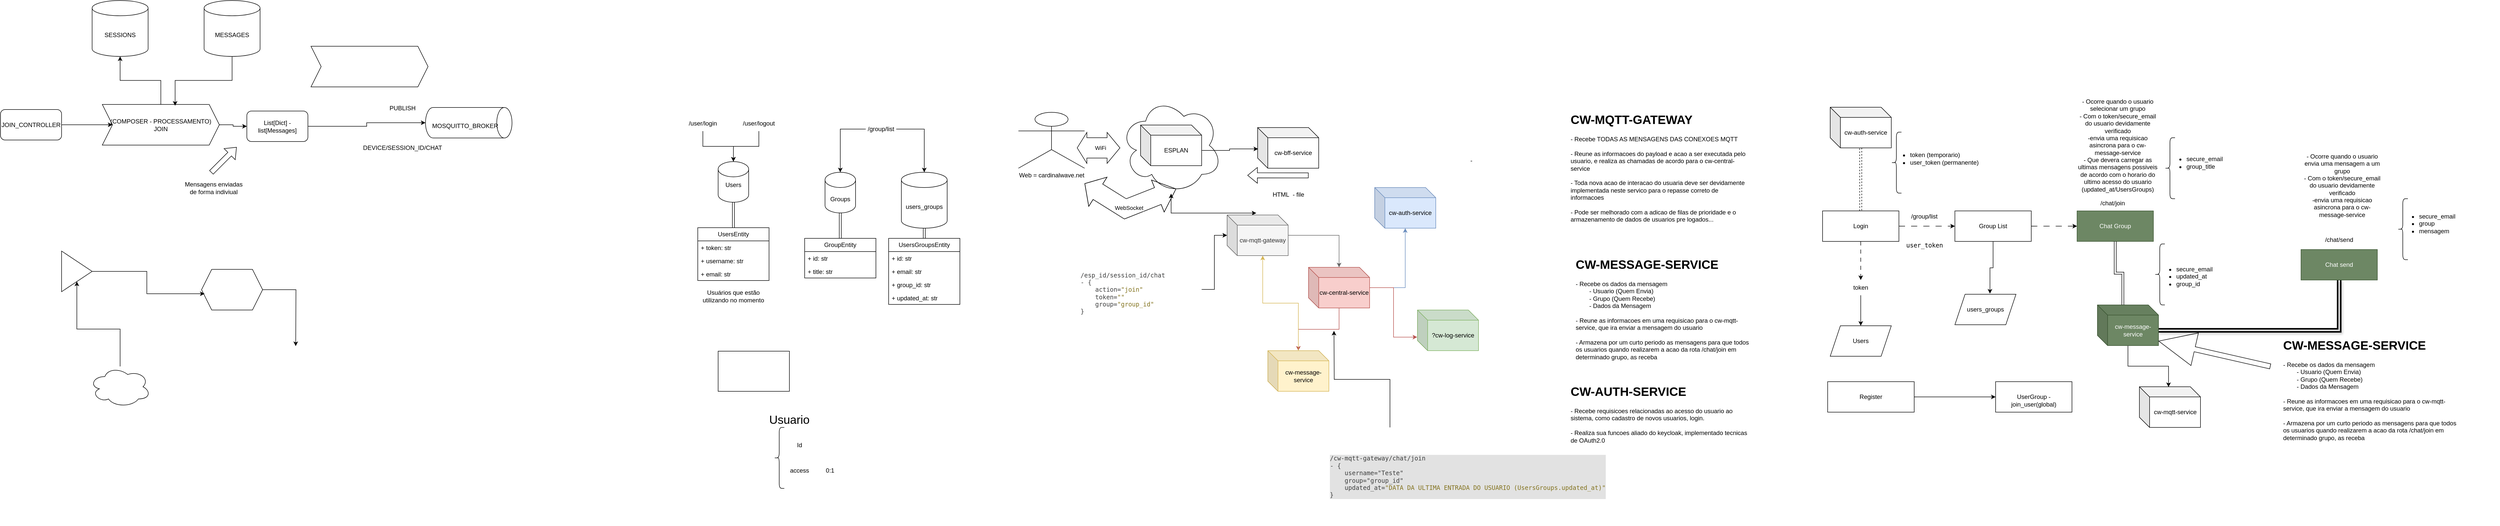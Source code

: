 <mxfile version="22.1.22" type="embed">
  <diagram name="Page-1" id="2X0-96u4QmUKPSBAWyLH">
    <mxGraphModel dx="3085" dy="717" grid="1" gridSize="10" guides="1" tooltips="1" connect="1" arrows="1" fold="1" page="1" pageScale="1" pageWidth="827" pageHeight="1169" math="0" shadow="0">
      <root>
        <mxCell id="0" />
        <mxCell id="1" parent="0" />
        <mxCell id="76" value="" style="ellipse;shape=cloud;whiteSpace=wrap;html=1;" parent="1" vertex="1">
          <mxGeometry x="1250" y="300" width="200" height="190" as="geometry" />
        </mxCell>
        <mxCell id="vWa0U6T1P3jZfGN8kKXu-6" style="edgeStyle=orthogonalEdgeStyle;rounded=0;orthogonalLoop=1;jettySize=auto;html=1;entryX=0.5;entryY=0;entryDx=0;entryDy=0;shape=link;" parent="1" source="vWa0U6T1P3jZfGN8kKXu-1" target="vWa0U6T1P3jZfGN8kKXu-2" edge="1">
          <mxGeometry relative="1" as="geometry" />
        </mxCell>
        <mxCell id="vWa0U6T1P3jZfGN8kKXu-1" value="Users&lt;div&gt;&lt;br&gt;&lt;/div&gt;" style="shape=cylinder3;whiteSpace=wrap;html=1;boundedLbl=1;backgroundOutline=1;size=15;" parent="1" vertex="1">
          <mxGeometry x="460" y="427" width="60" height="80" as="geometry" />
        </mxCell>
        <mxCell id="vWa0U6T1P3jZfGN8kKXu-2" value="UsersEntity" style="swimlane;fontStyle=0;childLayout=stackLayout;horizontal=1;startSize=26;fillColor=none;horizontalStack=0;resizeParent=1;resizeParentMax=0;resizeLast=0;collapsible=1;marginBottom=0;whiteSpace=wrap;html=1;" parent="1" vertex="1">
          <mxGeometry x="420" y="557" width="140" height="104" as="geometry" />
        </mxCell>
        <mxCell id="vWa0U6T1P3jZfGN8kKXu-3" value="+ token: str" style="text;strokeColor=none;fillColor=none;align=left;verticalAlign=top;spacingLeft=4;spacingRight=4;overflow=hidden;rotatable=0;points=[[0,0.5],[1,0.5]];portConstraint=eastwest;whiteSpace=wrap;html=1;" parent="vWa0U6T1P3jZfGN8kKXu-2" vertex="1">
          <mxGeometry y="26" width="140" height="26" as="geometry" />
        </mxCell>
        <mxCell id="vWa0U6T1P3jZfGN8kKXu-4" value="+ username: str" style="text;strokeColor=none;fillColor=none;align=left;verticalAlign=top;spacingLeft=4;spacingRight=4;overflow=hidden;rotatable=0;points=[[0,0.5],[1,0.5]];portConstraint=eastwest;whiteSpace=wrap;html=1;" parent="vWa0U6T1P3jZfGN8kKXu-2" vertex="1">
          <mxGeometry y="52" width="140" height="26" as="geometry" />
        </mxCell>
        <mxCell id="vWa0U6T1P3jZfGN8kKXu-5" value="+ email: str" style="text;strokeColor=none;fillColor=none;align=left;verticalAlign=top;spacingLeft=4;spacingRight=4;overflow=hidden;rotatable=0;points=[[0,0.5],[1,0.5]];portConstraint=eastwest;whiteSpace=wrap;html=1;" parent="vWa0U6T1P3jZfGN8kKXu-2" vertex="1">
          <mxGeometry y="78" width="140" height="26" as="geometry" />
        </mxCell>
        <mxCell id="vWa0U6T1P3jZfGN8kKXu-11" style="edgeStyle=orthogonalEdgeStyle;rounded=0;orthogonalLoop=1;jettySize=auto;html=1;entryX=0.5;entryY=0;entryDx=0;entryDy=0;shape=link;" parent="1" source="vWa0U6T1P3jZfGN8kKXu-12" target="vWa0U6T1P3jZfGN8kKXu-13" edge="1">
          <mxGeometry relative="1" as="geometry" />
        </mxCell>
        <mxCell id="vWa0U6T1P3jZfGN8kKXu-12" value="&lt;div&gt;Groups&lt;/div&gt;" style="shape=cylinder3;whiteSpace=wrap;html=1;boundedLbl=1;backgroundOutline=1;size=15;" parent="1" vertex="1">
          <mxGeometry x="670" y="448" width="60" height="80" as="geometry" />
        </mxCell>
        <mxCell id="vWa0U6T1P3jZfGN8kKXu-13" value="GroupEntity" style="swimlane;fontStyle=0;childLayout=stackLayout;horizontal=1;startSize=26;fillColor=none;horizontalStack=0;resizeParent=1;resizeParentMax=0;resizeLast=0;collapsible=1;marginBottom=0;whiteSpace=wrap;html=1;" parent="1" vertex="1">
          <mxGeometry x="630" y="578" width="140" height="78" as="geometry" />
        </mxCell>
        <mxCell id="vWa0U6T1P3jZfGN8kKXu-14" value="+ id: str" style="text;strokeColor=none;fillColor=none;align=left;verticalAlign=top;spacingLeft=4;spacingRight=4;overflow=hidden;rotatable=0;points=[[0,0.5],[1,0.5]];portConstraint=eastwest;whiteSpace=wrap;html=1;" parent="vWa0U6T1P3jZfGN8kKXu-13" vertex="1">
          <mxGeometry y="26" width="140" height="26" as="geometry" />
        </mxCell>
        <mxCell id="vWa0U6T1P3jZfGN8kKXu-15" value="+ title: str" style="text;strokeColor=none;fillColor=none;align=left;verticalAlign=top;spacingLeft=4;spacingRight=4;overflow=hidden;rotatable=0;points=[[0,0.5],[1,0.5]];portConstraint=eastwest;whiteSpace=wrap;html=1;" parent="vWa0U6T1P3jZfGN8kKXu-13" vertex="1">
          <mxGeometry y="52" width="140" height="26" as="geometry" />
        </mxCell>
        <mxCell id="vWa0U6T1P3jZfGN8kKXu-54" style="edgeStyle=orthogonalEdgeStyle;rounded=0;orthogonalLoop=1;jettySize=auto;html=1;dashed=1;dashPattern=12 12;" parent="1" source="vWa0U6T1P3jZfGN8kKXu-52" target="vWa0U6T1P3jZfGN8kKXu-53" edge="1">
          <mxGeometry relative="1" as="geometry">
            <Array as="points">
              <mxPoint x="2840" y="554" />
              <mxPoint x="2840" y="554" />
            </Array>
          </mxGeometry>
        </mxCell>
        <mxCell id="vWa0U6T1P3jZfGN8kKXu-60" style="edgeStyle=orthogonalEdgeStyle;rounded=0;orthogonalLoop=1;jettySize=auto;html=1;dashed=1;dashPattern=8 8;entryX=0.5;entryY=0;entryDx=0;entryDy=0;" parent="1" source="vWa0U6T1P3jZfGN8kKXu-52" target="vWa0U6T1P3jZfGN8kKXu-59" edge="1">
          <mxGeometry relative="1" as="geometry">
            <mxPoint x="2720" y="660" as="targetPoint" />
          </mxGeometry>
        </mxCell>
        <mxCell id="vWa0U6T1P3jZfGN8kKXu-67" style="edgeStyle=orthogonalEdgeStyle;rounded=0;orthogonalLoop=1;jettySize=auto;html=1;dashed=1;shape=link;" parent="1" source="vWa0U6T1P3jZfGN8kKXu-52" target="vWa0U6T1P3jZfGN8kKXu-66" edge="1">
          <mxGeometry relative="1" as="geometry" />
        </mxCell>
        <mxCell id="vWa0U6T1P3jZfGN8kKXu-52" value="Login" style="rounded=0;whiteSpace=wrap;html=1;" parent="1" vertex="1">
          <mxGeometry x="2630" y="524" width="150" height="60" as="geometry" />
        </mxCell>
        <mxCell id="vWa0U6T1P3jZfGN8kKXu-56" style="edgeStyle=orthogonalEdgeStyle;rounded=0;orthogonalLoop=1;jettySize=auto;html=1;dashed=1;dashPattern=12 12;" parent="1" source="vWa0U6T1P3jZfGN8kKXu-53" target="vWa0U6T1P3jZfGN8kKXu-55" edge="1">
          <mxGeometry relative="1" as="geometry" />
        </mxCell>
        <mxCell id="vWa0U6T1P3jZfGN8kKXu-53" value="Group List" style="rounded=0;whiteSpace=wrap;html=1;" parent="1" vertex="1">
          <mxGeometry x="2890" y="524" width="150" height="60" as="geometry" />
        </mxCell>
        <mxCell id="vWa0U6T1P3jZfGN8kKXu-55" value="Chat Group" style="rounded=0;whiteSpace=wrap;html=1;fillColor=#6d8764;fontColor=#ffffff;strokeColor=#3A5431;" parent="1" vertex="1">
          <mxGeometry x="3130" y="524" width="150" height="60" as="geometry" />
        </mxCell>
        <mxCell id="vWa0U6T1P3jZfGN8kKXu-88" style="edgeStyle=orthogonalEdgeStyle;rounded=0;orthogonalLoop=1;jettySize=auto;html=1;" parent="1" source="vWa0U6T1P3jZfGN8kKXu-59" target="vWa0U6T1P3jZfGN8kKXu-87" edge="1">
          <mxGeometry relative="1" as="geometry" />
        </mxCell>
        <mxCell id="vWa0U6T1P3jZfGN8kKXu-59" value="token" style="text;html=1;align=center;verticalAlign=middle;whiteSpace=wrap;rounded=0;" parent="1" vertex="1">
          <mxGeometry x="2665" y="660" width="80" height="30" as="geometry" />
        </mxCell>
        <mxCell id="vWa0U6T1P3jZfGN8kKXu-66" value="cw-auth-service" style="shape=cube;whiteSpace=wrap;html=1;boundedLbl=1;backgroundOutline=1;darkOpacity=0.05;darkOpacity2=0.1;" parent="1" vertex="1">
          <mxGeometry x="2645" y="320" width="120" height="80" as="geometry" />
        </mxCell>
        <mxCell id="vWa0U6T1P3jZfGN8kKXu-68" value="Usuários que estão utilizando no momento" style="text;html=1;align=center;verticalAlign=middle;whiteSpace=wrap;rounded=0;" parent="1" vertex="1">
          <mxGeometry x="420" y="677" width="140" height="30" as="geometry" />
        </mxCell>
        <mxCell id="vWa0U6T1P3jZfGN8kKXu-69" value="users_groups" style="shape=cylinder3;whiteSpace=wrap;html=1;boundedLbl=1;backgroundOutline=1;size=15;" parent="1" vertex="1">
          <mxGeometry x="820" y="448" width="90" height="110" as="geometry" />
        </mxCell>
        <mxCell id="vWa0U6T1P3jZfGN8kKXu-70" value="UsersGroupsEntity" style="swimlane;fontStyle=0;childLayout=stackLayout;horizontal=1;startSize=26;fillColor=none;horizontalStack=0;resizeParent=1;resizeParentMax=0;resizeLast=0;collapsible=1;marginBottom=0;whiteSpace=wrap;html=1;" parent="1" vertex="1">
          <mxGeometry x="795" y="578" width="140" height="130" as="geometry" />
        </mxCell>
        <mxCell id="vWa0U6T1P3jZfGN8kKXu-71" value="+ id: str" style="text;strokeColor=none;fillColor=none;align=left;verticalAlign=top;spacingLeft=4;spacingRight=4;overflow=hidden;rotatable=0;points=[[0,0.5],[1,0.5]];portConstraint=eastwest;whiteSpace=wrap;html=1;" parent="vWa0U6T1P3jZfGN8kKXu-70" vertex="1">
          <mxGeometry y="26" width="140" height="26" as="geometry" />
        </mxCell>
        <mxCell id="vWa0U6T1P3jZfGN8kKXu-72" value="+ email: str" style="text;strokeColor=none;fillColor=none;align=left;verticalAlign=top;spacingLeft=4;spacingRight=4;overflow=hidden;rotatable=0;points=[[0,0.5],[1,0.5]];portConstraint=eastwest;whiteSpace=wrap;html=1;" parent="vWa0U6T1P3jZfGN8kKXu-70" vertex="1">
          <mxGeometry y="52" width="140" height="26" as="geometry" />
        </mxCell>
        <mxCell id="vWa0U6T1P3jZfGN8kKXu-75" value="+ group_id: str" style="text;strokeColor=none;fillColor=none;align=left;verticalAlign=top;spacingLeft=4;spacingRight=4;overflow=hidden;rotatable=0;points=[[0,0.5],[1,0.5]];portConstraint=eastwest;whiteSpace=wrap;html=1;" parent="vWa0U6T1P3jZfGN8kKXu-70" vertex="1">
          <mxGeometry y="78" width="140" height="26" as="geometry" />
        </mxCell>
        <mxCell id="vWa0U6T1P3jZfGN8kKXu-76" value="+ updated_at: str" style="text;strokeColor=none;fillColor=none;align=left;verticalAlign=top;spacingLeft=4;spacingRight=4;overflow=hidden;rotatable=0;points=[[0,0.5],[1,0.5]];portConstraint=eastwest;whiteSpace=wrap;html=1;" parent="vWa0U6T1P3jZfGN8kKXu-70" vertex="1">
          <mxGeometry y="104" width="140" height="26" as="geometry" />
        </mxCell>
        <mxCell id="vWa0U6T1P3jZfGN8kKXu-73" style="edgeStyle=orthogonalEdgeStyle;rounded=0;orthogonalLoop=1;jettySize=auto;html=1;shape=link;" parent="1" source="vWa0U6T1P3jZfGN8kKXu-69" target="vWa0U6T1P3jZfGN8kKXu-70" edge="1">
          <mxGeometry relative="1" as="geometry">
            <mxPoint x="864.72" y="572" as="sourcePoint" />
            <mxPoint x="864.72" y="622" as="targetPoint" />
            <Array as="points" />
          </mxGeometry>
        </mxCell>
        <mxCell id="vWa0U6T1P3jZfGN8kKXu-79" style="edgeStyle=orthogonalEdgeStyle;rounded=0;orthogonalLoop=1;jettySize=auto;html=1;" parent="1" source="vWa0U6T1P3jZfGN8kKXu-77" target="vWa0U6T1P3jZfGN8kKXu-1" edge="1">
          <mxGeometry relative="1" as="geometry" />
        </mxCell>
        <mxCell id="vWa0U6T1P3jZfGN8kKXu-77" value="/user/login" style="text;html=1;align=center;verticalAlign=middle;whiteSpace=wrap;rounded=0;" parent="1" vertex="1">
          <mxGeometry x="400" y="337" width="60" height="30" as="geometry" />
        </mxCell>
        <mxCell id="vWa0U6T1P3jZfGN8kKXu-80" style="edgeStyle=orthogonalEdgeStyle;rounded=0;orthogonalLoop=1;jettySize=auto;html=1;" parent="1" source="vWa0U6T1P3jZfGN8kKXu-78" target="vWa0U6T1P3jZfGN8kKXu-1" edge="1">
          <mxGeometry relative="1" as="geometry" />
        </mxCell>
        <mxCell id="vWa0U6T1P3jZfGN8kKXu-78" value="/user/logout" style="text;html=1;align=center;verticalAlign=middle;whiteSpace=wrap;rounded=0;" parent="1" vertex="1">
          <mxGeometry x="510" y="337" width="60" height="30" as="geometry" />
        </mxCell>
        <mxCell id="vWa0U6T1P3jZfGN8kKXu-87" value="Users" style="shape=parallelogram;perimeter=parallelogramPerimeter;whiteSpace=wrap;html=1;fixedSize=1;" parent="1" vertex="1">
          <mxGeometry x="2645" y="750" width="120" height="60" as="geometry" />
        </mxCell>
        <mxCell id="vWa0U6T1P3jZfGN8kKXu-96" style="edgeStyle=orthogonalEdgeStyle;rounded=0;orthogonalLoop=1;jettySize=auto;html=1;strokeColor=none;startArrow=classic;startFill=1;endArrow=none;endFill=0;" parent="1" source="vWa0U6T1P3jZfGN8kKXu-89" target="vWa0U6T1P3jZfGN8kKXu-53" edge="1">
          <mxGeometry relative="1" as="geometry" />
        </mxCell>
        <mxCell id="vWa0U6T1P3jZfGN8kKXu-89" value="users_groups" style="shape=parallelogram;perimeter=parallelogramPerimeter;whiteSpace=wrap;html=1;fixedSize=1;" parent="1" vertex="1">
          <mxGeometry x="2890" y="688" width="120" height="60" as="geometry" />
        </mxCell>
        <mxCell id="37" style="edgeStyle=orthogonalEdgeStyle;rounded=0;orthogonalLoop=1;jettySize=auto;html=1;strokeColor=#000000;shape=link;shadow=1;strokeWidth=3;fillColor=#a20025;exitX=0;exitY=0;exitDx=120;exitDy=50;exitPerimeter=0;" parent="1" source="vWa0U6T1P3jZfGN8kKXu-94" target="35" edge="1">
          <mxGeometry relative="1" as="geometry">
            <mxPoint x="3510" y="749" as="sourcePoint" />
          </mxGeometry>
        </mxCell>
        <mxCell id="38" style="edgeStyle=orthogonalEdgeStyle;rounded=0;orthogonalLoop=1;jettySize=auto;html=1;entryX=0.477;entryY=0.007;entryDx=0;entryDy=0;entryPerimeter=0;" parent="1" source="vWa0U6T1P3jZfGN8kKXu-94" target="48" edge="1">
          <mxGeometry relative="1" as="geometry">
            <mxPoint x="3332.507" y="855" as="targetPoint" />
          </mxGeometry>
        </mxCell>
        <mxCell id="vWa0U6T1P3jZfGN8kKXu-94" value="cw-message-service" style="shape=cube;whiteSpace=wrap;html=1;boundedLbl=1;backgroundOutline=1;darkOpacity=0.05;darkOpacity2=0.1;fillColor=#6d8764;fontColor=#ffffff;strokeColor=#3A5431;" parent="1" vertex="1">
          <mxGeometry x="3170" y="709" width="120" height="80" as="geometry" />
        </mxCell>
        <mxCell id="vWa0U6T1P3jZfGN8kKXu-95" style="edgeStyle=orthogonalEdgeStyle;rounded=0;orthogonalLoop=1;jettySize=auto;html=1;entryX=0;entryY=0;entryDx=50.0;entryDy=0;entryPerimeter=0;shape=link;" parent="1" source="vWa0U6T1P3jZfGN8kKXu-55" target="vWa0U6T1P3jZfGN8kKXu-94" edge="1">
          <mxGeometry relative="1" as="geometry" />
        </mxCell>
        <mxCell id="vWa0U6T1P3jZfGN8kKXu-98" style="edgeStyle=orthogonalEdgeStyle;rounded=0;orthogonalLoop=1;jettySize=auto;html=1;entryX=0.574;entryY=-0.021;entryDx=0;entryDy=0;entryPerimeter=0;" parent="1" source="vWa0U6T1P3jZfGN8kKXu-53" target="vWa0U6T1P3jZfGN8kKXu-89" edge="1">
          <mxGeometry relative="1" as="geometry" />
        </mxCell>
        <mxCell id="vWa0U6T1P3jZfGN8kKXu-99" value="/group/list" style="text;html=1;align=center;verticalAlign=middle;whiteSpace=wrap;rounded=0;" parent="1" vertex="1">
          <mxGeometry x="2800" y="520" width="60" height="30" as="geometry" />
        </mxCell>
        <mxCell id="vWa0U6T1P3jZfGN8kKXu-100" value="/chat/join" style="text;html=1;align=center;verticalAlign=middle;whiteSpace=wrap;rounded=0;" parent="1" vertex="1">
          <mxGeometry x="3170" y="494" width="60" height="30" as="geometry" />
        </mxCell>
        <mxCell id="vWa0U6T1P3jZfGN8kKXu-104" style="edgeStyle=orthogonalEdgeStyle;rounded=0;orthogonalLoop=1;jettySize=auto;html=1;entryX=0.5;entryY=0;entryDx=0;entryDy=0;entryPerimeter=0;" parent="1" source="vWa0U6T1P3jZfGN8kKXu-105" target="vWa0U6T1P3jZfGN8kKXu-12" edge="1">
          <mxGeometry relative="1" as="geometry">
            <mxPoint x="780" y="428" as="targetPoint" />
          </mxGeometry>
        </mxCell>
        <mxCell id="vWa0U6T1P3jZfGN8kKXu-106" style="edgeStyle=orthogonalEdgeStyle;rounded=0;orthogonalLoop=1;jettySize=auto;html=1;" parent="1" source="vWa0U6T1P3jZfGN8kKXu-105" target="vWa0U6T1P3jZfGN8kKXu-69" edge="1">
          <mxGeometry relative="1" as="geometry" />
        </mxCell>
        <mxCell id="vWa0U6T1P3jZfGN8kKXu-105" value="/group/list" style="text;html=1;align=center;verticalAlign=middle;whiteSpace=wrap;rounded=0;" parent="1" vertex="1">
          <mxGeometry x="750" y="348" width="60" height="30" as="geometry" />
        </mxCell>
        <mxCell id="vWa0U6T1P3jZfGN8kKXu-110" value="" style="shape=curlyBracket;whiteSpace=wrap;html=1;rounded=1;labelPosition=left;verticalLabelPosition=middle;align=right;verticalAlign=middle;" parent="1" vertex="1">
          <mxGeometry x="2765" y="369" width="20" height="120" as="geometry" />
        </mxCell>
        <mxCell id="vWa0U6T1P3jZfGN8kKXu-111" value="&lt;ul&gt;&lt;li&gt;token (temporario)&lt;/li&gt;&lt;li&gt;user_token (permanente)&lt;/li&gt;&lt;/ul&gt;" style="text;strokeColor=none;fillColor=none;html=1;whiteSpace=wrap;verticalAlign=middle;overflow=hidden;" parent="1" vertex="1">
          <mxGeometry x="2760" y="380" width="200" height="81" as="geometry" />
        </mxCell>
        <mxCell id="vWa0U6T1P3jZfGN8kKXu-113" value="&lt;pre&gt;&lt;span style=&quot;font-weight: normal;&quot;&gt;&lt;font style=&quot;font-size: 12px;&quot;&gt;user_token&lt;/font&gt;&lt;/span&gt;&lt;/pre&gt;" style="text;strokeColor=none;fillColor=none;html=1;fontSize=24;fontStyle=1;verticalAlign=middle;align=center;rotation=0;" parent="1" vertex="1">
          <mxGeometry x="2770" y="566" width="120" height="44" as="geometry" />
        </mxCell>
        <mxCell id="32kXzzwJd7g3Jw-vZ3aj-2" style="edgeStyle=orthogonalEdgeStyle;rounded=0;orthogonalLoop=1;jettySize=auto;html=1;" parent="1" source="32kXzzwJd7g3Jw-vZ3aj-1" target="32kXzzwJd7g3Jw-vZ3aj-3" edge="1">
          <mxGeometry relative="1" as="geometry">
            <mxPoint x="2950" y="820" as="targetPoint" />
          </mxGeometry>
        </mxCell>
        <mxCell id="32kXzzwJd7g3Jw-vZ3aj-1" value="Register" style="rounded=0;whiteSpace=wrap;html=1;" parent="1" vertex="1">
          <mxGeometry x="2640" y="860" width="170" height="60" as="geometry" />
        </mxCell>
        <mxCell id="32kXzzwJd7g3Jw-vZ3aj-3" value="&lt;div&gt;&lt;br&gt;&lt;/div&gt;&lt;div&gt;UserGroup - join_user(global)&lt;/div&gt;" style="rounded=0;whiteSpace=wrap;html=1;" parent="1" vertex="1">
          <mxGeometry x="2970" y="860" width="150" height="60" as="geometry" />
        </mxCell>
        <mxCell id="26" value="" style="shape=curlyBracket;whiteSpace=wrap;html=1;rounded=1;labelPosition=left;verticalLabelPosition=middle;align=right;verticalAlign=middle;" parent="1" vertex="1">
          <mxGeometry x="3282.5" y="589" width="20" height="120" as="geometry" />
        </mxCell>
        <mxCell id="27" value="&lt;ul&gt;&lt;li&gt;secure_email&lt;/li&gt;&lt;li&gt;updated_at&lt;/li&gt;&lt;li&gt;group_id&lt;/li&gt;&lt;/ul&gt;" style="text;strokeColor=none;fillColor=none;html=1;whiteSpace=wrap;verticalAlign=middle;overflow=hidden;" parent="1" vertex="1">
          <mxGeometry x="3282.5" y="612" width="200" height="81" as="geometry" />
        </mxCell>
        <mxCell id="29" value="- Ocorre quando o usuario selecionar um grupo&lt;br&gt;- Com o token/secure_email do usuario devidamente verificado&lt;br&gt;-envia uma requisicao asincrona para o cw-message-service&lt;br&gt;- Que devera carregar as ultimas mensagens possiveis de acordo com o horario do ultimo acesso do usuario (updated_at/UsersGroups)" style="text;html=1;strokeColor=none;fillColor=none;align=center;verticalAlign=middle;whiteSpace=wrap;rounded=0;" parent="1" vertex="1">
          <mxGeometry x="3130" y="375" width="160" height="40" as="geometry" />
        </mxCell>
        <mxCell id="35" value="Chat send" style="rounded=0;whiteSpace=wrap;html=1;fillColor=#6d8764;fontColor=#ffffff;strokeColor=#3A5431;" parent="1" vertex="1">
          <mxGeometry x="3570" y="600" width="150" height="60" as="geometry" />
        </mxCell>
        <mxCell id="40" value="&lt;ul&gt;&lt;li&gt;secure_email&lt;/li&gt;&lt;li&gt;group_title&lt;/li&gt;&lt;/ul&gt;" style="text;strokeColor=none;fillColor=none;html=1;whiteSpace=wrap;verticalAlign=middle;overflow=hidden;" parent="1" vertex="1">
          <mxGeometry x="3302.5" y="388.5" width="200" height="81" as="geometry" />
        </mxCell>
        <mxCell id="41" value="" style="shape=curlyBracket;whiteSpace=wrap;html=1;rounded=1;labelPosition=left;verticalLabelPosition=middle;align=right;verticalAlign=middle;" parent="1" vertex="1">
          <mxGeometry x="3302.5" y="380" width="20" height="120" as="geometry" />
        </mxCell>
        <mxCell id="43" value="- Ocorre quando o usuario envia uma mensagem a um grupo&lt;br&gt;- Com o token/secure_email do usuario devidamente verificado&lt;br&gt;-envia uma requisicao asincrona para o cw-message-service&lt;br&gt;" style="text;html=1;strokeColor=none;fillColor=none;align=center;verticalAlign=middle;whiteSpace=wrap;rounded=0;" parent="1" vertex="1">
          <mxGeometry x="3571" y="454" width="160" height="40" as="geometry" />
        </mxCell>
        <mxCell id="44" value="/chat/send" style="text;html=1;align=center;verticalAlign=middle;whiteSpace=wrap;rounded=0;" parent="1" vertex="1">
          <mxGeometry x="3615" y="566" width="60" height="30" as="geometry" />
        </mxCell>
        <mxCell id="45" value="&lt;ul&gt;&lt;li&gt;secure_email&lt;/li&gt;&lt;li&gt;group&lt;/li&gt;&lt;li&gt;mensagem&lt;/li&gt;&lt;/ul&gt;" style="text;strokeColor=none;fillColor=none;html=1;whiteSpace=wrap;verticalAlign=middle;overflow=hidden;" parent="1" vertex="1">
          <mxGeometry x="3760" y="508.5" width="200" height="81" as="geometry" />
        </mxCell>
        <mxCell id="46" value="" style="shape=curlyBracket;whiteSpace=wrap;html=1;rounded=1;labelPosition=left;verticalLabelPosition=middle;align=right;verticalAlign=middle;" parent="1" vertex="1">
          <mxGeometry x="3760" y="500" width="20" height="120" as="geometry" />
        </mxCell>
        <mxCell id="48" value="cw-mqtt-service" style="shape=cube;whiteSpace=wrap;html=1;boundedLbl=1;backgroundOutline=1;darkOpacity=0.05;darkOpacity2=0.1;" parent="1" vertex="1">
          <mxGeometry x="3252.5" y="870" width="120" height="80" as="geometry" />
        </mxCell>
        <mxCell id="49" value="" style="shape=flexArrow;endArrow=classic;html=1;rounded=0;endWidth=54.783;endSize=23.826;" parent="1" edge="1">
          <mxGeometry width="50" height="50" relative="1" as="geometry">
            <mxPoint x="3510" y="830" as="sourcePoint" />
            <mxPoint x="3290" y="780" as="targetPoint" />
          </mxGeometry>
        </mxCell>
        <mxCell id="61" value="" style="shape=flexArrow;endArrow=classic;html=1;rounded=0;" parent="1" edge="1">
          <mxGeometry width="50" height="50" relative="1" as="geometry">
            <mxPoint x="1620" y="454.13" as="sourcePoint" />
            <mxPoint x="1500" y="454" as="targetPoint" />
          </mxGeometry>
        </mxCell>
        <mxCell id="65" value="" style="shape=flexArrow;endArrow=classic;html=1;rounded=0;startArrow=block;width=40;endSize=8.104;" parent="1" edge="1">
          <mxGeometry width="50" height="50" relative="1" as="geometry">
            <mxPoint x="1165" y="400" as="sourcePoint" />
            <mxPoint x="1250" y="400" as="targetPoint" />
          </mxGeometry>
        </mxCell>
        <mxCell id="81" value="WiFi" style="edgeLabel;html=1;align=center;verticalAlign=middle;resizable=0;points=[];" parent="65" vertex="1" connectable="0">
          <mxGeometry x="0.183" relative="1" as="geometry">
            <mxPoint x="-5" as="offset" />
          </mxGeometry>
        </mxCell>
        <mxCell id="67" value="ESPLAN" style="shape=cube;whiteSpace=wrap;html=1;boundedLbl=1;backgroundOutline=1;darkOpacity=0.05;darkOpacity2=0.1;" parent="1" vertex="1">
          <mxGeometry x="1290" y="355" width="120" height="80" as="geometry" />
        </mxCell>
        <mxCell id="68" value="cw-bff-service" style="shape=cube;whiteSpace=wrap;html=1;boundedLbl=1;backgroundOutline=1;darkOpacity=0.05;darkOpacity2=0.1;" parent="1" vertex="1">
          <mxGeometry x="1520" y="360" width="120" height="80" as="geometry" />
        </mxCell>
        <mxCell id="69" style="edgeStyle=orthogonalEdgeStyle;rounded=0;orthogonalLoop=1;jettySize=auto;html=1;entryX=0.008;entryY=0.525;entryDx=0;entryDy=0;entryPerimeter=0;exitX=0;exitY=0;exitDx=120.0;exitDy=50;exitPerimeter=0;" parent="1" source="67" target="68" edge="1">
          <mxGeometry relative="1" as="geometry" />
        </mxCell>
        <mxCell id="74" value="Web = cardinalwave.net" style="shape=umlActor;verticalLabelPosition=bottom;verticalAlign=top;html=1;outlineConnect=0;" parent="1" vertex="1">
          <mxGeometry x="1050" y="330" width="130" height="110" as="geometry" />
        </mxCell>
        <mxCell id="77" value="HTML&amp;nbsp; - file" style="text;html=1;strokeColor=none;fillColor=none;align=center;verticalAlign=middle;whiteSpace=wrap;rounded=0;" parent="1" vertex="1">
          <mxGeometry x="1530.5" y="477" width="99" height="30" as="geometry" />
        </mxCell>
        <mxCell id="79" value="" style="shape=flexArrow;endArrow=classic;html=1;rounded=0;endWidth=31.229;endSize=12.435;width=35.652;startArrow=block;startWidth=31.229;startSize=9.774;entryX=0.55;entryY=0.95;entryDx=0;entryDy=0;entryPerimeter=0;" parent="1" target="76" edge="1">
          <mxGeometry width="50" height="50" relative="1" as="geometry">
            <mxPoint x="1180" y="470" as="sourcePoint" />
            <mxPoint x="1370" y="530" as="targetPoint" />
            <Array as="points">
              <mxPoint x="1260" y="520" />
            </Array>
          </mxGeometry>
        </mxCell>
        <mxCell id="80" value="WebSocket" style="edgeLabel;html=1;align=center;verticalAlign=middle;resizable=0;points=[];" parent="79" vertex="1" connectable="0">
          <mxGeometry x="0.006" y="-1" relative="1" as="geometry">
            <mxPoint y="-1" as="offset" />
          </mxGeometry>
        </mxCell>
        <mxCell id="84" value="" style="edgeStyle=orthogonalEdgeStyle;rounded=0;orthogonalLoop=1;jettySize=auto;html=1;exitX=0.479;exitY=-0.047;exitDx=0;exitDy=0;exitPerimeter=0;startArrow=classic;startFill=1;" parent="1" source="82" target="76" edge="1">
          <mxGeometry relative="1" as="geometry" />
        </mxCell>
        <mxCell id="89" style="edgeStyle=orthogonalEdgeStyle;rounded=0;orthogonalLoop=1;jettySize=auto;html=1;fillColor=#f5f5f5;strokeColor=#666666;" parent="1" source="82" target="85" edge="1">
          <mxGeometry relative="1" as="geometry" />
        </mxCell>
        <mxCell id="82" value="cw-mqtt-gateway" style="shape=cube;whiteSpace=wrap;html=1;boundedLbl=1;backgroundOutline=1;darkOpacity=0.05;darkOpacity2=0.1;fillColor=#f5f5f5;strokeColor=#666666;fontColor=#333333;" parent="1" vertex="1">
          <mxGeometry x="1460" y="532" width="120" height="80" as="geometry" />
        </mxCell>
        <mxCell id="90" style="edgeStyle=orthogonalEdgeStyle;rounded=0;orthogonalLoop=1;jettySize=auto;html=1;fillColor=#dae8fc;strokeColor=#6c8ebf;" parent="1" source="85" target="86" edge="1">
          <mxGeometry relative="1" as="geometry" />
        </mxCell>
        <mxCell id="91" style="edgeStyle=orthogonalEdgeStyle;rounded=0;orthogonalLoop=1;jettySize=auto;html=1;fillColor=#f8cecc;strokeColor=#b85450;" parent="1" source="85" target="87" edge="1">
          <mxGeometry relative="1" as="geometry" />
        </mxCell>
        <mxCell id="85" value="cw-central-service" style="shape=cube;whiteSpace=wrap;html=1;boundedLbl=1;backgroundOutline=1;darkOpacity=0.05;darkOpacity2=0.1;fillColor=#f8cecc;strokeColor=#b85450;" parent="1" vertex="1">
          <mxGeometry x="1620" y="635" width="120" height="80" as="geometry" />
        </mxCell>
        <mxCell id="86" value="cw-auth-service" style="shape=cube;whiteSpace=wrap;html=1;boundedLbl=1;backgroundOutline=1;darkOpacity=0.05;darkOpacity2=0.1;fillColor=#dae8fc;strokeColor=#6c8ebf;" parent="1" vertex="1">
          <mxGeometry x="1750" y="478" width="120" height="80" as="geometry" />
        </mxCell>
        <mxCell id="87" value="cw-message-service&lt;br&gt;" style="shape=cube;whiteSpace=wrap;html=1;boundedLbl=1;backgroundOutline=1;darkOpacity=0.05;darkOpacity2=0.1;fillColor=#fff2cc;strokeColor=#d6b656;" parent="1" vertex="1">
          <mxGeometry x="1540" y="799" width="120" height="80" as="geometry" />
        </mxCell>
        <mxCell id="88" value="?cw-log-service" style="shape=cube;whiteSpace=wrap;html=1;boundedLbl=1;backgroundOutline=1;darkOpacity=0.05;darkOpacity2=0.1;fillColor=#d5e8d4;strokeColor=#82b366;" parent="1" vertex="1">
          <mxGeometry x="1834" y="719" width="120" height="80" as="geometry" />
        </mxCell>
        <mxCell id="92" style="edgeStyle=orthogonalEdgeStyle;rounded=0;orthogonalLoop=1;jettySize=auto;html=1;entryX=0;entryY=0;entryDx=70;entryDy=80;entryPerimeter=0;fillColor=#fff2cc;strokeColor=#d6b656;" parent="1" source="87" target="82" edge="1">
          <mxGeometry relative="1" as="geometry" />
        </mxCell>
        <mxCell id="94" style="edgeStyle=orthogonalEdgeStyle;rounded=0;orthogonalLoop=1;jettySize=auto;html=1;entryX=-0.004;entryY=0.667;entryDx=0;entryDy=0;entryPerimeter=0;strokeColor=#b85450;fillColor=#f8cecc;" parent="1" source="85" target="88" edge="1">
          <mxGeometry relative="1" as="geometry" />
        </mxCell>
        <mxCell id="95" value="-" style="text;html=1;strokeColor=none;fillColor=none;align=center;verticalAlign=middle;whiteSpace=wrap;rounded=0;" parent="1" vertex="1">
          <mxGeometry x="1910" y="410" width="60" height="30" as="geometry" />
        </mxCell>
        <mxCell id="96" value="&lt;h1&gt;CW-MESSAGE-SERVICE&lt;/h1&gt;&lt;div&gt;- Recebe os dados da mensagem&amp;nbsp;&lt;/div&gt;&lt;div&gt;&lt;span style=&quot;white-space: pre;&quot;&gt;&#x9;&lt;/span&gt;- Usuario (Quem Envia)&lt;br&gt;&lt;/div&gt;&lt;div&gt;&lt;span style=&quot;white-space: pre;&quot;&gt;&#x9;&lt;/span&gt;- Grupo (Quem Recebe)&lt;/div&gt;&lt;div&gt;&lt;span style=&quot;white-space: pre;&quot;&gt;&#x9;&lt;/span&gt;- Dados da Mensagem&lt;br&gt;&lt;/div&gt;&lt;div&gt;&lt;br&gt;&lt;/div&gt;&lt;div&gt;- Reune as informacoes em uma requisicao para o cw-mqtt-service, que ira enviar a mensagem do usuario&lt;/div&gt;&lt;div&gt;&lt;br&gt;&lt;/div&gt;&lt;div&gt;- Armazena por um curto periodo as mensagens para que todos os usuarios quando realizarem a acao da rota /chat/join em determinado grupo, as receba&lt;/div&gt;" style="text;html=1;strokeColor=none;fillColor=none;spacing=5;spacingTop=-20;whiteSpace=wrap;overflow=hidden;rounded=0;" parent="1" vertex="1">
          <mxGeometry x="3530" y="769" width="360" height="231" as="geometry" />
        </mxCell>
        <mxCell id="99" value="&lt;h1&gt;CW-MESSAGE-SERVICE&lt;/h1&gt;&lt;div&gt;- Recebe os dados da mensagem&amp;nbsp;&lt;/div&gt;&lt;div&gt;&lt;span style=&quot;white-space: pre;&quot;&gt;&#x9;&lt;/span&gt;- Usuario (Quem Envia)&lt;br&gt;&lt;/div&gt;&lt;div&gt;&lt;span style=&quot;white-space: pre;&quot;&gt;&#x9;&lt;/span&gt;- Grupo (Quem Recebe)&lt;/div&gt;&lt;div&gt;&lt;span style=&quot;white-space: pre;&quot;&gt;&#x9;&lt;/span&gt;- Dados da Mensagem&lt;br&gt;&lt;/div&gt;&lt;div&gt;&lt;br&gt;&lt;/div&gt;&lt;div&gt;- Reune as informacoes em uma requisicao para o cw-mqtt-service, que ira enviar a mensagem do usuario&lt;/div&gt;&lt;div&gt;&lt;br&gt;&lt;/div&gt;&lt;div&gt;- Armazena por um curto periodo as mensagens para que todos os usuarios quando realizarem a acao da rota /chat/join em determinado grupo, as receba&lt;/div&gt;" style="text;html=1;strokeColor=none;fillColor=none;spacing=5;spacingTop=-20;whiteSpace=wrap;overflow=hidden;rounded=0;" parent="1" vertex="1">
          <mxGeometry x="2140" y="610" width="360" height="231" as="geometry" />
        </mxCell>
        <mxCell id="100" value="&lt;h1&gt;CW-MQTT-GATEWAY&lt;/h1&gt;&lt;div&gt;- Recebe TODAS AS MENSAGENS DAS CONEXOES MQTT&lt;/div&gt;&lt;div&gt;&lt;br&gt;&lt;/div&gt;&lt;div&gt;- Reune as informacoes do payload e acao a ser executada pelo usuario, e realiza as chamadas de acordo para o cw-central-service&lt;/div&gt;&lt;div&gt;&lt;br&gt;&lt;/div&gt;&lt;div&gt;- Toda nova acao de interacao do usuaria deve ser devidamente implementada neste servico para o repasse correto de informacoes&amp;nbsp;&lt;/div&gt;&lt;div&gt;&lt;br&gt;&lt;/div&gt;&lt;div&gt;- Pode ser melhorado com a adicao de filas de prioridade e o armazenamento de dados de usuarios pre logados...&lt;/div&gt;&lt;div&gt;&lt;br&gt;&lt;/div&gt;" style="text;html=1;strokeColor=none;fillColor=none;spacing=5;spacingTop=-20;whiteSpace=wrap;overflow=hidden;rounded=0;" parent="1" vertex="1">
          <mxGeometry x="2130" y="324.5" width="360" height="231" as="geometry" />
        </mxCell>
        <mxCell id="101" value="&lt;h1&gt;CW-AUTH-SERVICE&lt;/h1&gt;&lt;div&gt;- Recebe requisicoes relacionadas ao acesso do usuario ao sistema, como cadastro de novos usuarios, login.&lt;/div&gt;&lt;div&gt;&lt;br&gt;&lt;/div&gt;&lt;div&gt;- Realiza sua funcoes aliado do keycloak, implementado tecnicas de OAuth2.0&lt;/div&gt;&lt;div&gt;&lt;br&gt;&lt;/div&gt;" style="text;html=1;strokeColor=none;fillColor=none;spacing=5;spacingTop=-20;whiteSpace=wrap;overflow=hidden;rounded=0;" parent="1" vertex="1">
          <mxGeometry x="2130" y="860" width="360" height="231" as="geometry" />
        </mxCell>
        <mxCell id="103" style="edgeStyle=orthogonalEdgeStyle;rounded=0;orthogonalLoop=1;jettySize=auto;html=1;" parent="1" source="102" target="82" edge="1">
          <mxGeometry relative="1" as="geometry" />
        </mxCell>
        <mxCell id="102" value="&lt;br&gt;&lt;pre style=&quot;border-color: var(--border-color); color: rgb(62, 63, 63); font-size: 12px; font-style: normal; font-variant-ligatures: normal; font-variant-caps: normal; font-weight: 400; letter-spacing: normal; orphans: 2; text-indent: 0px; text-transform: none; widows: 2; word-spacing: 0px; -webkit-text-stroke-width: 0px; text-decoration-thickness: initial; text-decoration-style: initial; text-decoration-color: initial; font-family: &amp;quot;JetBrains Mono&amp;quot;, monospace;&quot;&gt;/esp_id/session_id/chat&lt;br style=&quot;border-color: var(--border-color);&quot;&gt;- {&lt;br style=&quot;border-color: var(--border-color);&quot;&gt;    action=&lt;span style=&quot;border-color: var(--border-color); color: rgb(131, 115, 31);&quot;&gt;&quot;join&quot;&lt;br style=&quot;border-color: var(--border-color);&quot;&gt;&lt;/span&gt;&lt;span style=&quot;border-color: var(--border-color); color: rgb(131, 115, 31);&quot;&gt;    &lt;/span&gt;token=&lt;span style=&quot;border-color: var(--border-color); color: rgb(131, 115, 31);&quot;&gt;&quot;&quot;&lt;br style=&quot;border-color: var(--border-color);&quot;&gt;&lt;/span&gt;&lt;span style=&quot;border-color: var(--border-color); color: rgb(131, 115, 31);&quot;&gt;    &lt;/span&gt;group=&lt;span style=&quot;border-color: var(--border-color); color: rgb(131, 115, 31);&quot;&gt;&quot;group_id&quot;&lt;br style=&quot;border-color: var(--border-color);&quot;&gt;&lt;/span&gt;}   &lt;/pre&gt;" style="text;html=1;strokeColor=none;fillColor=none;align=left;verticalAlign=middle;whiteSpace=wrap;rounded=0;" parent="1" vertex="1">
          <mxGeometry x="1170" y="547" width="240" height="263" as="geometry" />
        </mxCell>
        <mxCell id="105" style="edgeStyle=orthogonalEdgeStyle;rounded=0;orthogonalLoop=1;jettySize=auto;html=1;" parent="1" source="104" edge="1">
          <mxGeometry relative="1" as="geometry">
            <mxPoint x="1670" y="760" as="targetPoint" />
          </mxGeometry>
        </mxCell>
        <mxCell id="104" value="&lt;div style=&quot;background-color:#e2e2e2;color:#3e3f3f&quot;&gt;&lt;pre style=&quot;font-family:&#39;JetBrains Mono&#39;,monospace;font-size:9,8pt;&quot;&gt;&lt;pre style=&quot;border-color: var(--border-color); font-family: &amp;quot;JetBrains Mono&amp;quot;, monospace;&quot;&gt;/cw-mqtt-gateway/chat/join&lt;br style=&quot;border-color: var(--border-color);&quot;&gt;- {&lt;br style=&quot;border-color: var(--border-color);&quot;&gt;    username=&quot;Teste&quot;&lt;br style=&quot;border-color: var(--border-color);&quot;&gt;    group=&quot;group_id&quot;&lt;br style=&quot;border-color: var(--border-color);&quot;&gt;&lt;span style=&quot;border-color: var(--border-color); color: rgb(131, 115, 31);&quot;&gt;    &lt;/span&gt;updated_at=&lt;span style=&quot;border-color: var(--border-color); color: rgb(131, 115, 31);&quot;&gt;&quot;DATA DA ULTIMA ENTRADA DO USUARIO (UsersGroups.updated_at)&quot;&lt;br style=&quot;border-color: var(--border-color);&quot;&gt;&lt;/span&gt;}&lt;/pre&gt;&lt;/pre&gt;&lt;/div&gt;" style="text;html=1;strokeColor=none;fillColor=none;align=left;verticalAlign=middle;whiteSpace=wrap;rounded=0;" parent="1" vertex="1">
          <mxGeometry x="1660" y="950" width="240" height="193" as="geometry" />
        </mxCell>
        <mxCell id="110" value="Usuario" style="text;html=1;strokeColor=none;fillColor=none;align=center;verticalAlign=middle;whiteSpace=wrap;rounded=0;strokeWidth=7;fontSize=23;" parent="1" vertex="1">
          <mxGeometry x="570" y="920" width="60" height="30" as="geometry" />
        </mxCell>
        <mxCell id="113" value="" style="shape=curlyBracket;whiteSpace=wrap;html=1;rounded=1;labelPosition=left;verticalLabelPosition=middle;align=right;verticalAlign=middle;" parent="1" vertex="1">
          <mxGeometry x="570" y="950" width="20" height="120" as="geometry" />
        </mxCell>
        <mxCell id="114" value="Id" style="text;html=1;strokeColor=none;fillColor=none;align=center;verticalAlign=middle;whiteSpace=wrap;rounded=0;" parent="1" vertex="1">
          <mxGeometry x="590" y="970" width="60" height="30" as="geometry" />
        </mxCell>
        <mxCell id="115" value="access" style="text;html=1;strokeColor=none;fillColor=none;align=center;verticalAlign=middle;whiteSpace=wrap;rounded=0;" parent="1" vertex="1">
          <mxGeometry x="590" y="1020" width="60" height="30" as="geometry" />
        </mxCell>
        <mxCell id="116" value="0:1" style="text;html=1;strokeColor=none;fillColor=none;align=center;verticalAlign=middle;whiteSpace=wrap;rounded=0;" parent="1" vertex="1">
          <mxGeometry x="650" y="1020" width="60" height="30" as="geometry" />
        </mxCell>
        <mxCell id="117" value="" style="rounded=0;whiteSpace=wrap;html=1;" parent="1" vertex="1">
          <mxGeometry x="460" y="800" width="140" height="79" as="geometry" />
        </mxCell>
        <mxCell id="130" style="edgeStyle=orthogonalEdgeStyle;rounded=0;orthogonalLoop=1;jettySize=auto;html=1;entryX=0;entryY=0.5;entryDx=0;entryDy=0;" parent="1" source="118" target="129" edge="1">
          <mxGeometry relative="1" as="geometry" />
        </mxCell>
        <mxCell id="118" value="JOIN_CONTROLLER" style="rounded=1;whiteSpace=wrap;html=1;" parent="1" vertex="1">
          <mxGeometry x="-950" y="324.5" width="120" height="60" as="geometry" />
        </mxCell>
        <mxCell id="124" value="SESSIONS" style="shape=cylinder3;whiteSpace=wrap;html=1;boundedLbl=1;backgroundOutline=1;size=15;" parent="1" vertex="1">
          <mxGeometry x="-770" y="110" width="110" height="110" as="geometry" />
        </mxCell>
        <mxCell id="126" value="MESSAGES" style="shape=cylinder3;whiteSpace=wrap;html=1;boundedLbl=1;backgroundOutline=1;size=15;" parent="1" vertex="1">
          <mxGeometry x="-550" y="110" width="110" height="110" as="geometry" />
        </mxCell>
        <mxCell id="136" style="edgeStyle=orthogonalEdgeStyle;rounded=0;orthogonalLoop=1;jettySize=auto;html=1;" parent="1" source="129" target="144" edge="1">
          <mxGeometry relative="1" as="geometry">
            <mxPoint x="-426" y="354.5" as="targetPoint" />
          </mxGeometry>
        </mxCell>
        <mxCell id="129" value="(COMPOSER - PROCESSAMENTO)&lt;br style=&quot;border-color: var(--border-color);&quot;&gt;JOIN" style="shape=step;perimeter=stepPerimeter;whiteSpace=wrap;html=1;fixedSize=1;" parent="1" vertex="1">
          <mxGeometry x="-750" y="314.5" width="230" height="80" as="geometry" />
        </mxCell>
        <mxCell id="132" style="edgeStyle=orthogonalEdgeStyle;rounded=0;orthogonalLoop=1;jettySize=auto;html=1;entryX=0.622;entryY=0.031;entryDx=0;entryDy=0;entryPerimeter=0;" parent="1" source="126" target="129" edge="1">
          <mxGeometry relative="1" as="geometry">
            <mxPoint x="-550" y="304.5" as="targetPoint" />
          </mxGeometry>
        </mxCell>
        <mxCell id="133" style="edgeStyle=orthogonalEdgeStyle;rounded=0;orthogonalLoop=1;jettySize=auto;html=1;entryX=0.5;entryY=1;entryDx=0;entryDy=0;entryPerimeter=0;" parent="1" source="129" target="124" edge="1">
          <mxGeometry relative="1" as="geometry" />
        </mxCell>
        <mxCell id="134" value="&lt;br&gt;" style="shape=cylinder3;whiteSpace=wrap;html=1;boundedLbl=1;backgroundOutline=1;size=15;rotation=90;" parent="1" vertex="1">
          <mxGeometry x="-60" y="265.5" width="60" height="170" as="geometry" />
        </mxCell>
        <mxCell id="135" value="MOSQUITTO_BROKER" style="text;html=1;strokeColor=none;fillColor=none;align=center;verticalAlign=middle;whiteSpace=wrap;rounded=0;" parent="1" vertex="1">
          <mxGeometry x="-60" y="342" width="46" height="30" as="geometry" />
        </mxCell>
        <mxCell id="137" style="edgeStyle=orthogonalEdgeStyle;rounded=0;orthogonalLoop=1;jettySize=auto;html=1;exitX=0.5;exitY=1;exitDx=0;exitDy=0;" parent="1" source="135" target="135" edge="1">
          <mxGeometry relative="1" as="geometry" />
        </mxCell>
        <mxCell id="138" value="PUBLISH" style="text;html=1;strokeColor=none;fillColor=none;align=center;verticalAlign=middle;whiteSpace=wrap;rounded=0;" parent="1" vertex="1">
          <mxGeometry x="-190" y="307" width="60" height="30" as="geometry" />
        </mxCell>
        <mxCell id="139" value="DEVICE/SESSION_ID/CHAT" style="text;html=1;strokeColor=none;fillColor=none;align=center;verticalAlign=middle;whiteSpace=wrap;rounded=0;" parent="1" vertex="1">
          <mxGeometry x="-190" y="384.5" width="60" height="30" as="geometry" />
        </mxCell>
        <mxCell id="140" value="" style="shape=flexArrow;endArrow=classic;html=1;rounded=0;" parent="1" edge="1">
          <mxGeometry width="50" height="50" relative="1" as="geometry">
            <mxPoint x="-536" y="448.5" as="sourcePoint" />
            <mxPoint x="-486" y="398.5" as="targetPoint" />
          </mxGeometry>
        </mxCell>
        <mxCell id="143" value="Mensagens enviadas de forma indiviual" style="text;html=1;strokeColor=none;fillColor=none;align=center;verticalAlign=middle;whiteSpace=wrap;rounded=0;" parent="1" vertex="1">
          <mxGeometry x="-596" y="464" width="130" height="30" as="geometry" />
        </mxCell>
        <mxCell id="144" value="List[Dict] - list[Messages]" style="rounded=1;whiteSpace=wrap;html=1;" parent="1" vertex="1">
          <mxGeometry x="-466" y="327.5" width="120" height="60" as="geometry" />
        </mxCell>
        <mxCell id="145" style="edgeStyle=orthogonalEdgeStyle;rounded=0;orthogonalLoop=1;jettySize=auto;html=1;entryX=0.5;entryY=1;entryDx=0;entryDy=0;entryPerimeter=0;" parent="1" source="144" target="134" edge="1">
          <mxGeometry relative="1" as="geometry">
            <mxPoint x="-131" y="354.5" as="targetPoint" />
          </mxGeometry>
        </mxCell>
        <mxCell id="146" value="" style="shape=step;perimeter=stepPerimeter;whiteSpace=wrap;html=1;fixedSize=1;" parent="1" vertex="1">
          <mxGeometry x="-340" y="200" width="230" height="80" as="geometry" />
        </mxCell>
        <mxCell id="147" value="" style="triangle;whiteSpace=wrap;html=1;" vertex="1" parent="1">
          <mxGeometry x="-830" y="603" width="60" height="80" as="geometry" />
        </mxCell>
        <mxCell id="151" style="edgeStyle=orthogonalEdgeStyle;rounded=0;orthogonalLoop=1;jettySize=auto;html=1;" edge="1" parent="1" source="148">
          <mxGeometry relative="1" as="geometry">
            <mxPoint x="-370" y="790" as="targetPoint" />
          </mxGeometry>
        </mxCell>
        <mxCell id="148" value="" style="shape=hexagon;perimeter=hexagonPerimeter2;whiteSpace=wrap;html=1;fixedSize=1;" vertex="1" parent="1">
          <mxGeometry x="-555" y="639" width="120" height="80" as="geometry" />
        </mxCell>
        <mxCell id="149" style="edgeStyle=orthogonalEdgeStyle;rounded=0;orthogonalLoop=1;jettySize=auto;html=1;entryX=0.05;entryY=0.6;entryDx=0;entryDy=0;entryPerimeter=0;" edge="1" parent="1" source="147" target="148">
          <mxGeometry relative="1" as="geometry" />
        </mxCell>
        <mxCell id="152" style="edgeStyle=orthogonalEdgeStyle;rounded=0;orthogonalLoop=1;jettySize=auto;html=1;entryX=0.5;entryY=1;entryDx=0;entryDy=0;" edge="1" parent="1" source="150" target="147">
          <mxGeometry relative="1" as="geometry" />
        </mxCell>
        <mxCell id="150" value="" style="ellipse;shape=cloud;whiteSpace=wrap;html=1;" vertex="1" parent="1">
          <mxGeometry x="-775" y="830" width="120" height="80" as="geometry" />
        </mxCell>
      </root>
    </mxGraphModel>
  </diagram>
</mxfile>
